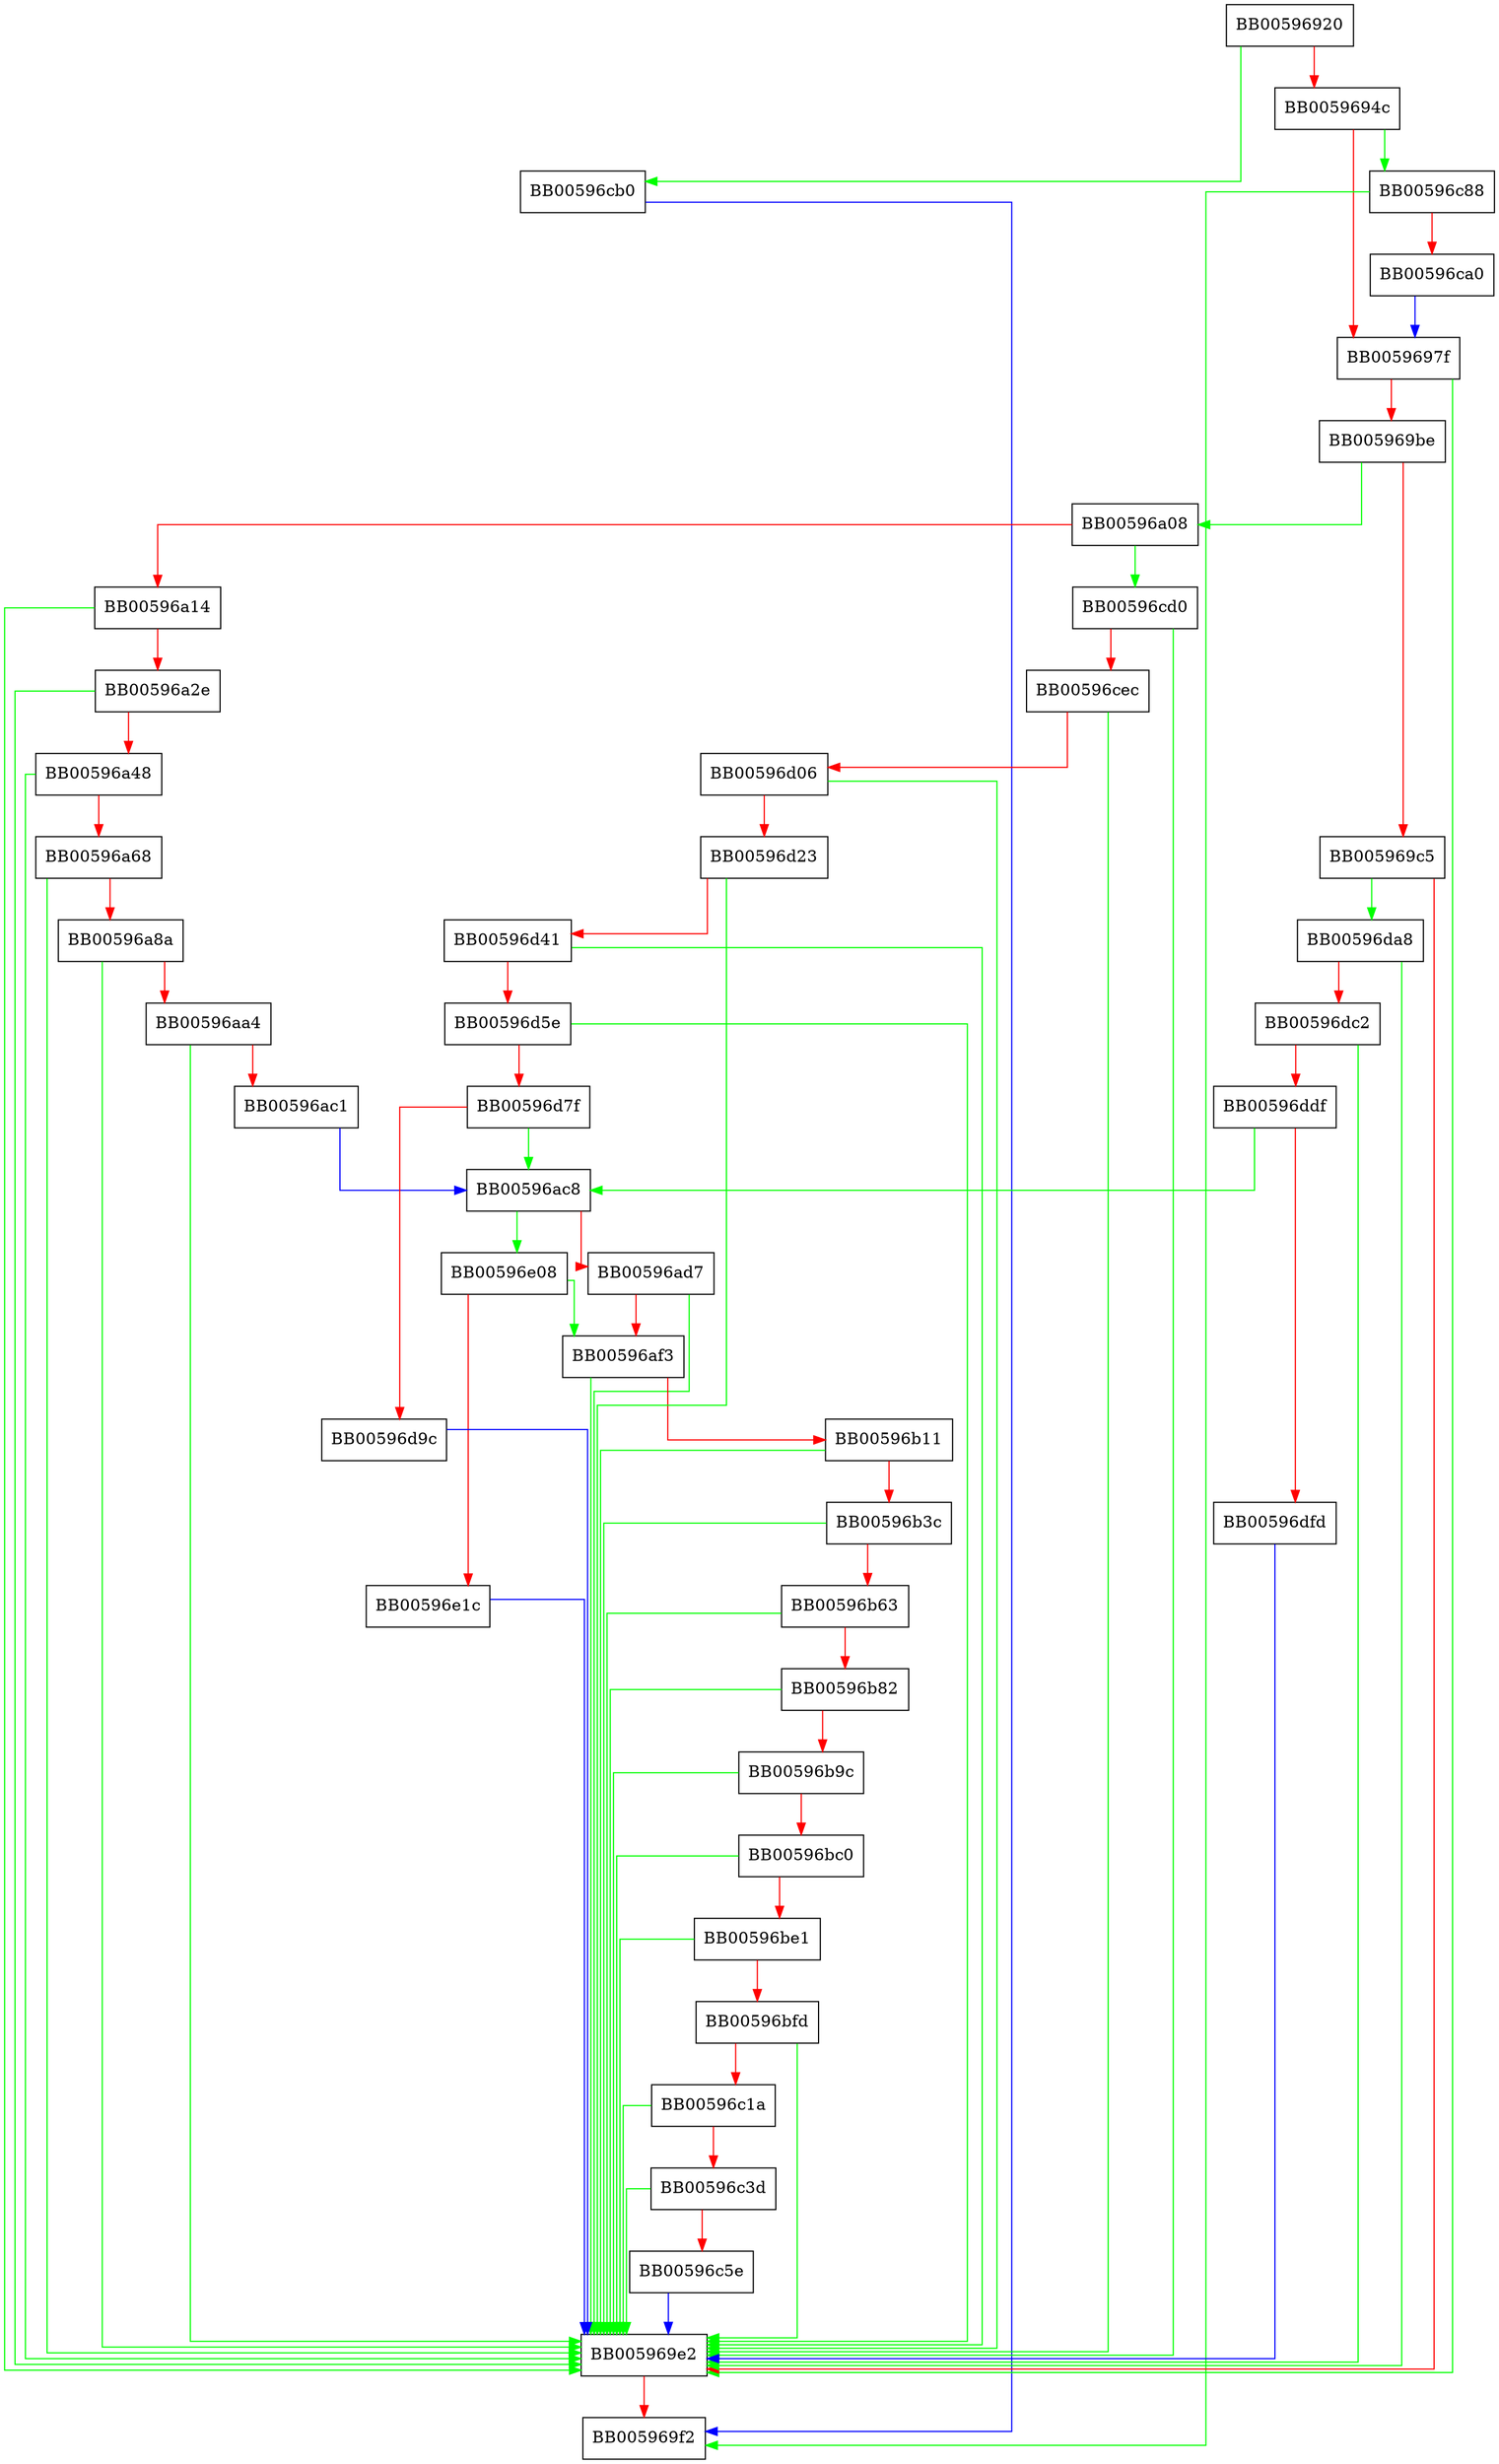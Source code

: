 digraph ossl_ec_GFp_simple_dbl {
  node [shape="box"];
  graph [splines=ortho];
  BB00596920 -> BB00596cb0 [color="green"];
  BB00596920 -> BB0059694c [color="red"];
  BB0059694c -> BB00596c88 [color="green"];
  BB0059694c -> BB0059697f [color="red"];
  BB0059697f -> BB005969e2 [color="green"];
  BB0059697f -> BB005969be [color="red"];
  BB005969be -> BB00596a08 [color="green"];
  BB005969be -> BB005969c5 [color="red"];
  BB005969c5 -> BB00596da8 [color="green"];
  BB005969c5 -> BB005969e2 [color="red"];
  BB005969e2 -> BB005969f2 [color="red"];
  BB00596a08 -> BB00596cd0 [color="green"];
  BB00596a08 -> BB00596a14 [color="red"];
  BB00596a14 -> BB005969e2 [color="green"];
  BB00596a14 -> BB00596a2e [color="red"];
  BB00596a2e -> BB005969e2 [color="green"];
  BB00596a2e -> BB00596a48 [color="red"];
  BB00596a48 -> BB005969e2 [color="green"];
  BB00596a48 -> BB00596a68 [color="red"];
  BB00596a68 -> BB005969e2 [color="green"];
  BB00596a68 -> BB00596a8a [color="red"];
  BB00596a8a -> BB005969e2 [color="green"];
  BB00596a8a -> BB00596aa4 [color="red"];
  BB00596aa4 -> BB005969e2 [color="green"];
  BB00596aa4 -> BB00596ac1 [color="red"];
  BB00596ac1 -> BB00596ac8 [color="blue"];
  BB00596ac8 -> BB00596e08 [color="green"];
  BB00596ac8 -> BB00596ad7 [color="red"];
  BB00596ad7 -> BB005969e2 [color="green"];
  BB00596ad7 -> BB00596af3 [color="red"];
  BB00596af3 -> BB005969e2 [color="green"];
  BB00596af3 -> BB00596b11 [color="red"];
  BB00596b11 -> BB005969e2 [color="green"];
  BB00596b11 -> BB00596b3c [color="red"];
  BB00596b3c -> BB005969e2 [color="green"];
  BB00596b3c -> BB00596b63 [color="red"];
  BB00596b63 -> BB005969e2 [color="green"];
  BB00596b63 -> BB00596b82 [color="red"];
  BB00596b82 -> BB005969e2 [color="green"];
  BB00596b82 -> BB00596b9c [color="red"];
  BB00596b9c -> BB005969e2 [color="green"];
  BB00596b9c -> BB00596bc0 [color="red"];
  BB00596bc0 -> BB005969e2 [color="green"];
  BB00596bc0 -> BB00596be1 [color="red"];
  BB00596be1 -> BB005969e2 [color="green"];
  BB00596be1 -> BB00596bfd [color="red"];
  BB00596bfd -> BB005969e2 [color="green"];
  BB00596bfd -> BB00596c1a [color="red"];
  BB00596c1a -> BB005969e2 [color="green"];
  BB00596c1a -> BB00596c3d [color="red"];
  BB00596c3d -> BB005969e2 [color="green"];
  BB00596c3d -> BB00596c5e [color="red"];
  BB00596c5e -> BB005969e2 [color="blue"];
  BB00596c88 -> BB005969f2 [color="green"];
  BB00596c88 -> BB00596ca0 [color="red"];
  BB00596ca0 -> BB0059697f [color="blue"];
  BB00596cb0 -> BB005969f2 [color="blue"];
  BB00596cd0 -> BB005969e2 [color="green"];
  BB00596cd0 -> BB00596cec [color="red"];
  BB00596cec -> BB005969e2 [color="green"];
  BB00596cec -> BB00596d06 [color="red"];
  BB00596d06 -> BB005969e2 [color="green"];
  BB00596d06 -> BB00596d23 [color="red"];
  BB00596d23 -> BB005969e2 [color="green"];
  BB00596d23 -> BB00596d41 [color="red"];
  BB00596d41 -> BB005969e2 [color="green"];
  BB00596d41 -> BB00596d5e [color="red"];
  BB00596d5e -> BB005969e2 [color="green"];
  BB00596d5e -> BB00596d7f [color="red"];
  BB00596d7f -> BB00596ac8 [color="green"];
  BB00596d7f -> BB00596d9c [color="red"];
  BB00596d9c -> BB005969e2 [color="blue"];
  BB00596da8 -> BB005969e2 [color="green"];
  BB00596da8 -> BB00596dc2 [color="red"];
  BB00596dc2 -> BB005969e2 [color="green"];
  BB00596dc2 -> BB00596ddf [color="red"];
  BB00596ddf -> BB00596ac8 [color="green"];
  BB00596ddf -> BB00596dfd [color="red"];
  BB00596dfd -> BB005969e2 [color="blue"];
  BB00596e08 -> BB00596af3 [color="green"];
  BB00596e08 -> BB00596e1c [color="red"];
  BB00596e1c -> BB005969e2 [color="blue"];
}